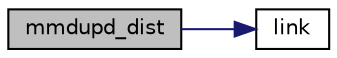 digraph "mmdupd_dist"
{
 // LATEX_PDF_SIZE
  edge [fontname="Helvetica",fontsize="10",labelfontname="Helvetica",labelfontsize="10"];
  node [fontname="Helvetica",fontsize="10",shape=record];
  rankdir="LR";
  Node1 [label="mmdupd_dist",height=0.2,width=0.4,color="black", fillcolor="grey75", style="filled", fontcolor="black",tooltip=" "];
  Node1 -> Node2 [color="midnightblue",fontsize="10",style="solid",fontname="Helvetica"];
  Node2 [label="link",height=0.2,width=0.4,color="black", fillcolor="white", style="filled",URL="$etree_8c.html#a52d3a5ef560c576ea63685fa10957075",tooltip=" "];
}
